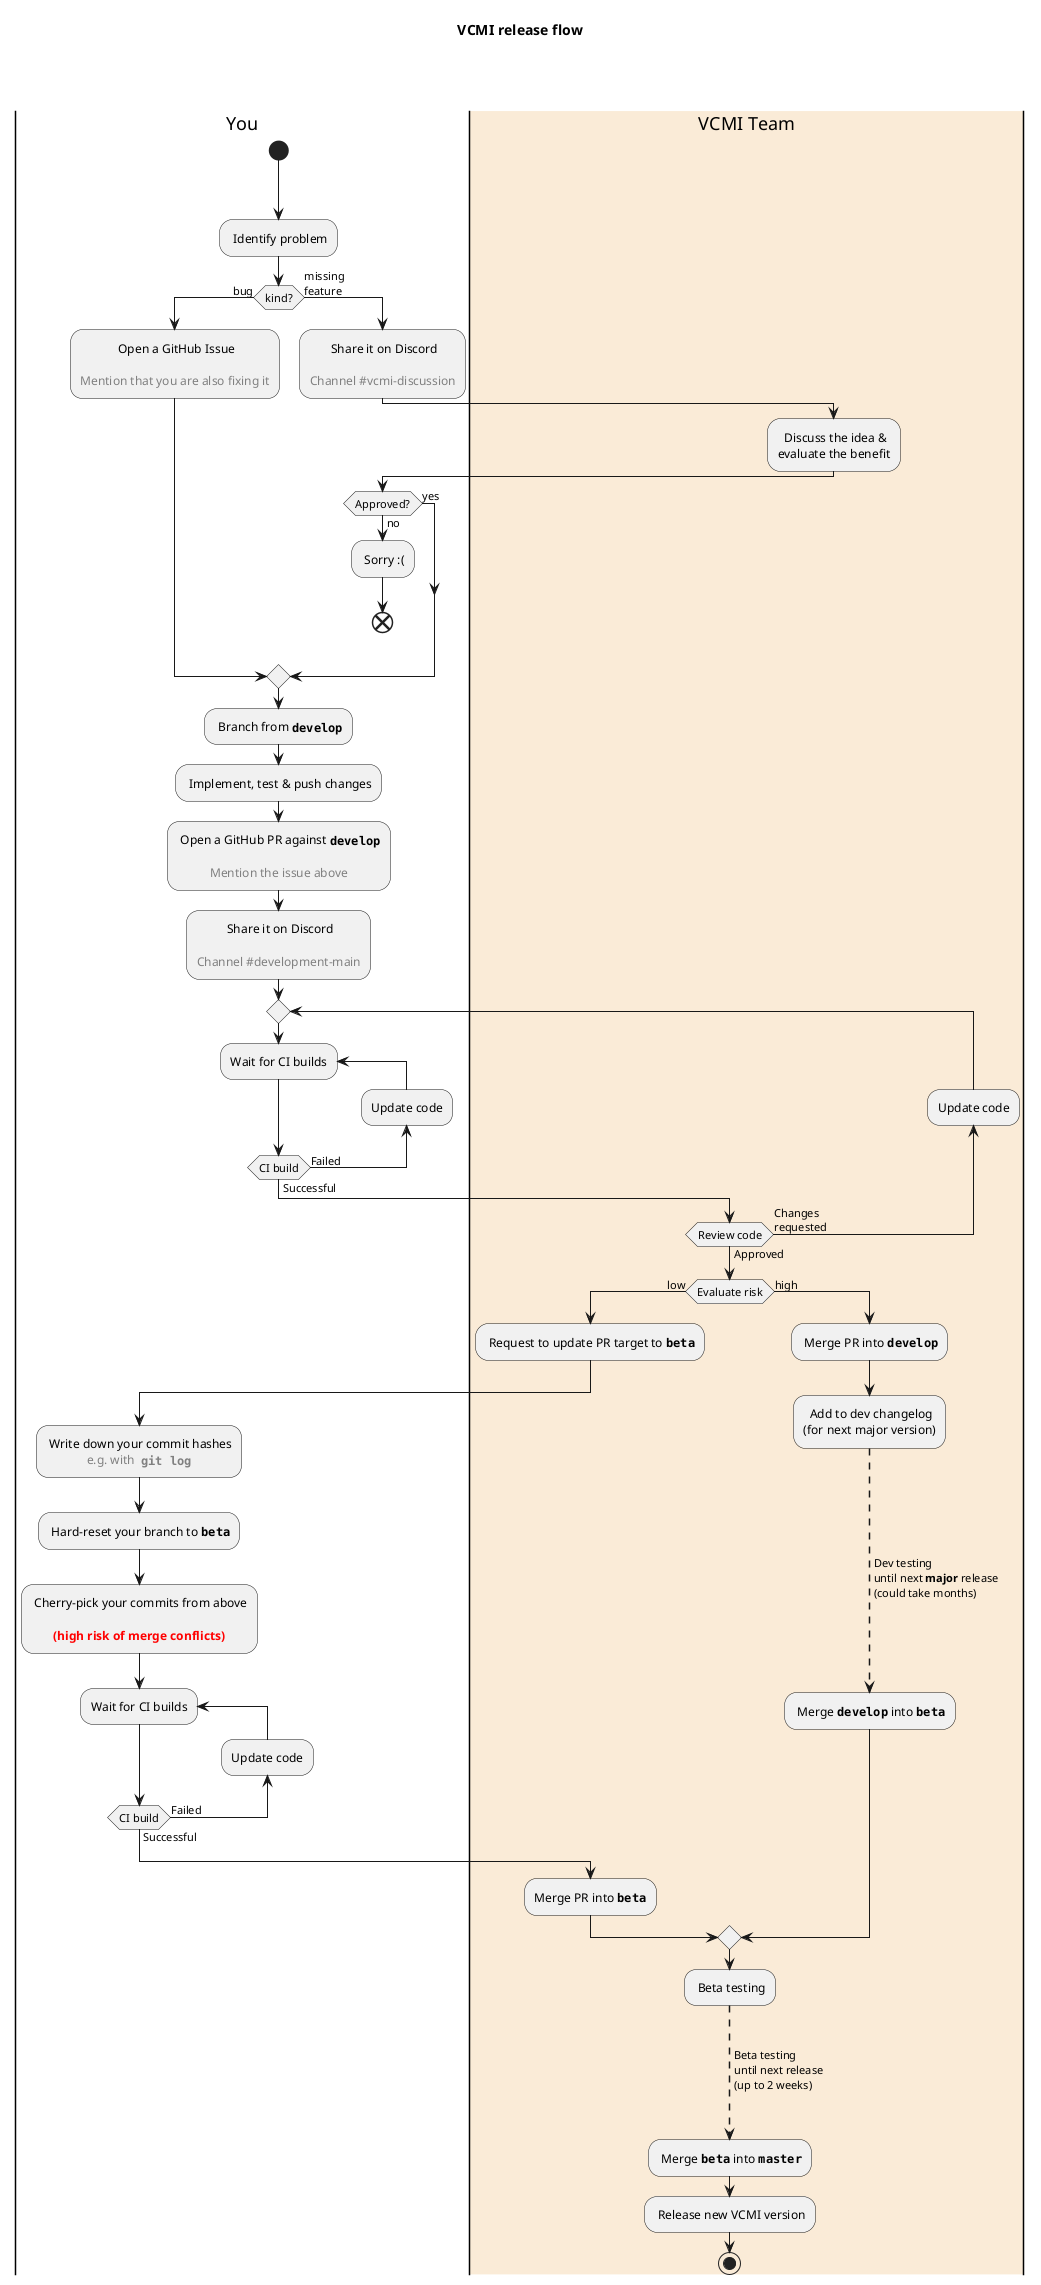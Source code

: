 @startuml "vcmi-git-flow"
title "VCMI release flow\n\n\n"

' skinparam DefaultFontName monospaced
skinparam defaultTextAlignment center
skinparam NoteTextAlignment left
<style>
note {  MaximumWidth 300 }
</style>

' Used in place of " " where line wrapping is undesired
!$nbsp = "<U+00A0>"

!function $code($txt)
  !return "<font:monospaced><b>"+$txt+"</b></font>"
!endfunction

!procedure $desc($txt)

<color:gray>$txt</color>
!endprocedure

|You|
start
->\n;
: Identify problem;

if (kind?) is (bug) then
  : Open a GitHub Issue
  $desc("Mention that you are also fixing it");
else (missing\nfeature)
  : Share it on Discord
  $desc("Channel #vcmi-discussion");

  |VCMI Team|
  : Discuss the idea &
  evaluate the benefit;

  |You|
  if (Approved?) is (no) then
    : Sorry :(;
    end
  else (yes)
  endif
endif

: Branch from $code(develop);

: Implement, test & push changes;

: Open a GitHub PR against $code("develop")
$desc("Mention the issue above");

: Share it on Discord
$desc("Channel #development-main");

repeat
  repeat :Wait for CI builds;
  backward :Update code;
  repeat while (CI build) is (Failed) not (Successful)
  |#AntiqueWhite|VCMI Team|
backward :Update code;
repeat while (Review code) is (Changes\nrequested) not (Approved)

if (Evaluate risk) is (low) then
  : Request to update PR target to $code("beta");
  ->\n;
|You|
  : Write down your commit hashes\n<color:gray>e.g. with  $code("git log");
  : Hard-reset your branch to $code("beta");
  : Cherry-pick your commits from above

<color:red><b>(high risk of merge conflicts);
  repeat :Wait for CI builds;
  backward :Update code;
  repeat while (CI build) is (Failed) not (Successful)
  ->\n;
  |VCMI Team|
  :Merge PR into $code("beta");
else (high)
|VCMI Team|
  : Merge PR into $code("develop");
  : Add to dev changelog\n(for next major version);
  -[dashed]-> \n\n\n\n\n\nDev testing\nuntil next **major** release\n(could take months)\n\n\n\n\n;
  : Merge $code("develop") into $code("beta");
endif
: Beta testing;
-[dashed]-> \n\nBeta testing\nuntil next release\n(up to 2 weeks)\n\n;
: Merge $code("beta") into $code("master");
: Release new VCMI version;
stop

@enduml
